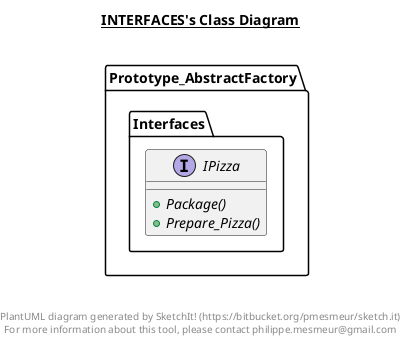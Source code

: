 @startuml

title __INTERFACES's Class Diagram__\n

  namespace Prototype_AbstractFactory {
    namespace Interfaces {
      interface Prototype_AbstractFactory.Interfaces.IPizza {
          {abstract} + Package()
          {abstract} + Prepare_Pizza()
      }
    }
  }
  



right footer


PlantUML diagram generated by SketchIt! (https://bitbucket.org/pmesmeur/sketch.it)
For more information about this tool, please contact philippe.mesmeur@gmail.com
endfooter

@enduml
